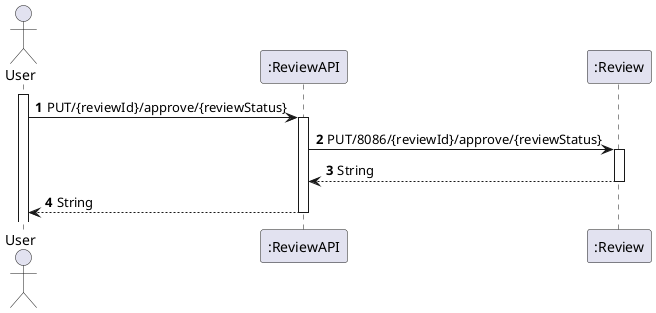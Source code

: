 @startuml
'https://plantuml.com/sequence-diagram

autoactivate on
autonumber

actor "User" as User
participant ":ReviewAPI" as rev1
participant ":Review" as rev2

activate User

User -> rev1: PUT/{reviewId}/approve/{reviewStatus}
rev1 -> rev2: PUT/8086/{reviewId}/approve/{reviewStatus}
rev2 -->rev1: String
rev1 --> User: String
@enduml
